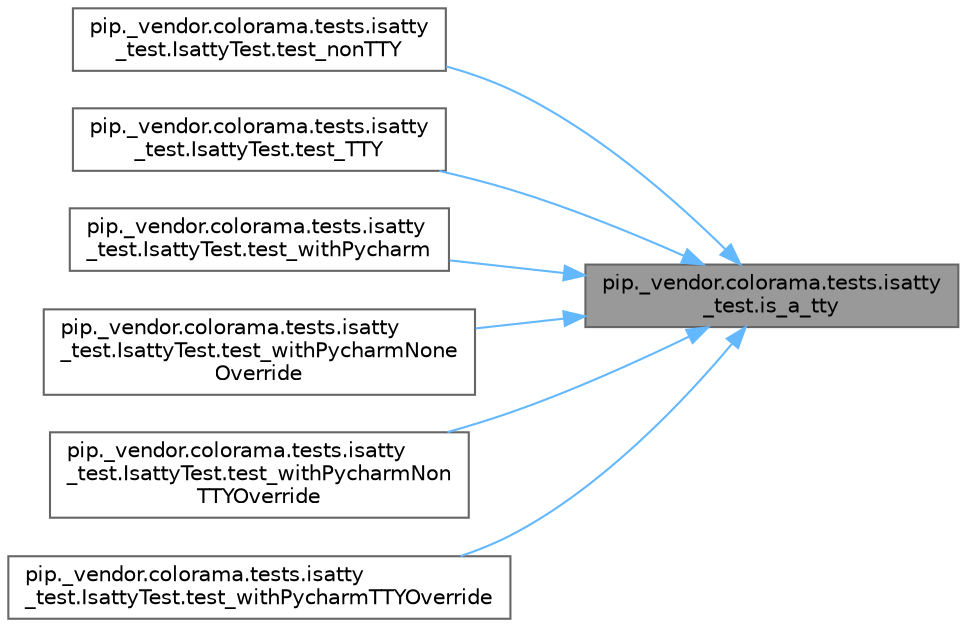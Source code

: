 digraph "pip._vendor.colorama.tests.isatty_test.is_a_tty"
{
 // LATEX_PDF_SIZE
  bgcolor="transparent";
  edge [fontname=Helvetica,fontsize=10,labelfontname=Helvetica,labelfontsize=10];
  node [fontname=Helvetica,fontsize=10,shape=box,height=0.2,width=0.4];
  rankdir="RL";
  Node1 [id="Node000001",label="pip._vendor.colorama.tests.isatty\l_test.is_a_tty",height=0.2,width=0.4,color="gray40", fillcolor="grey60", style="filled", fontcolor="black",tooltip=" "];
  Node1 -> Node2 [id="edge1_Node000001_Node000002",dir="back",color="steelblue1",style="solid",tooltip=" "];
  Node2 [id="Node000002",label="pip._vendor.colorama.tests.isatty\l_test.IsattyTest.test_nonTTY",height=0.2,width=0.4,color="grey40", fillcolor="white", style="filled",URL="$classpip_1_1__vendor_1_1colorama_1_1tests_1_1isatty__test_1_1_isatty_test.html#a85b54defc92b4c24483b9c67cb35039b",tooltip=" "];
  Node1 -> Node3 [id="edge2_Node000001_Node000003",dir="back",color="steelblue1",style="solid",tooltip=" "];
  Node3 [id="Node000003",label="pip._vendor.colorama.tests.isatty\l_test.IsattyTest.test_TTY",height=0.2,width=0.4,color="grey40", fillcolor="white", style="filled",URL="$classpip_1_1__vendor_1_1colorama_1_1tests_1_1isatty__test_1_1_isatty_test.html#a3d7660c8c53478d252d00206df5877b7",tooltip=" "];
  Node1 -> Node4 [id="edge3_Node000001_Node000004",dir="back",color="steelblue1",style="solid",tooltip=" "];
  Node4 [id="Node000004",label="pip._vendor.colorama.tests.isatty\l_test.IsattyTest.test_withPycharm",height=0.2,width=0.4,color="grey40", fillcolor="white", style="filled",URL="$classpip_1_1__vendor_1_1colorama_1_1tests_1_1isatty__test_1_1_isatty_test.html#a66410efd3c3d03e4280b99ff85e4554a",tooltip=" "];
  Node1 -> Node5 [id="edge4_Node000001_Node000005",dir="back",color="steelblue1",style="solid",tooltip=" "];
  Node5 [id="Node000005",label="pip._vendor.colorama.tests.isatty\l_test.IsattyTest.test_withPycharmNone\lOverride",height=0.2,width=0.4,color="grey40", fillcolor="white", style="filled",URL="$classpip_1_1__vendor_1_1colorama_1_1tests_1_1isatty__test_1_1_isatty_test.html#aa9a591cbeac18ac02ee636d6ccab2118",tooltip=" "];
  Node1 -> Node6 [id="edge5_Node000001_Node000006",dir="back",color="steelblue1",style="solid",tooltip=" "];
  Node6 [id="Node000006",label="pip._vendor.colorama.tests.isatty\l_test.IsattyTest.test_withPycharmNon\lTTYOverride",height=0.2,width=0.4,color="grey40", fillcolor="white", style="filled",URL="$classpip_1_1__vendor_1_1colorama_1_1tests_1_1isatty__test_1_1_isatty_test.html#a11cbc0012f1bd951311d27a652e32564",tooltip=" "];
  Node1 -> Node7 [id="edge6_Node000001_Node000007",dir="back",color="steelblue1",style="solid",tooltip=" "];
  Node7 [id="Node000007",label="pip._vendor.colorama.tests.isatty\l_test.IsattyTest.test_withPycharmTTYOverride",height=0.2,width=0.4,color="grey40", fillcolor="white", style="filled",URL="$classpip_1_1__vendor_1_1colorama_1_1tests_1_1isatty__test_1_1_isatty_test.html#ae2fea0c9cb192806c65eb5b55c6e50c3",tooltip=" "];
}
